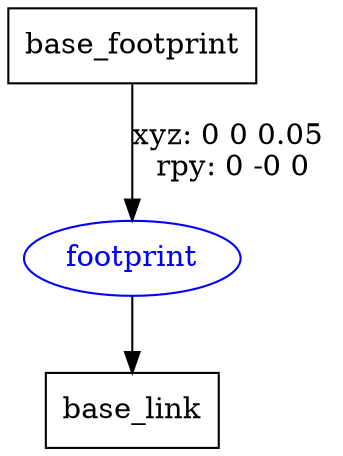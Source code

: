 digraph G {
node [shape=box];
"base_footprint" [label="base_footprint"];
"base_link" [label="base_link"];
node [shape=ellipse, color=blue, fontcolor=blue];
"base_footprint" -> "footprint" [label="xyz: 0 0 0.05 \nrpy: 0 -0 0"]
"footprint" -> "base_link"
}
